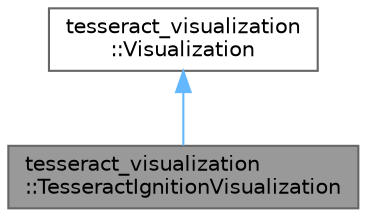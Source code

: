 digraph "tesseract_visualization::TesseractIgnitionVisualization"
{
 // LATEX_PDF_SIZE
  bgcolor="transparent";
  edge [fontname=Helvetica,fontsize=10,labelfontname=Helvetica,labelfontsize=10];
  node [fontname=Helvetica,fontsize=10,shape=box,height=0.2,width=0.4];
  Node1 [label="tesseract_visualization\l::TesseractIgnitionVisualization",height=0.2,width=0.4,color="gray40", fillcolor="grey60", style="filled", fontcolor="black",tooltip="The Tesseract Ignition Vizualization class."];
  Node2 -> Node1 [dir="back",color="steelblue1",style="solid"];
  Node2 [label="tesseract_visualization\l::Visualization",height=0.2,width=0.4,color="gray40", fillcolor="white", style="filled",URL="$df/d78/classtesseract__visualization_1_1Visualization.html",tooltip="The Vizualization class."];
}
